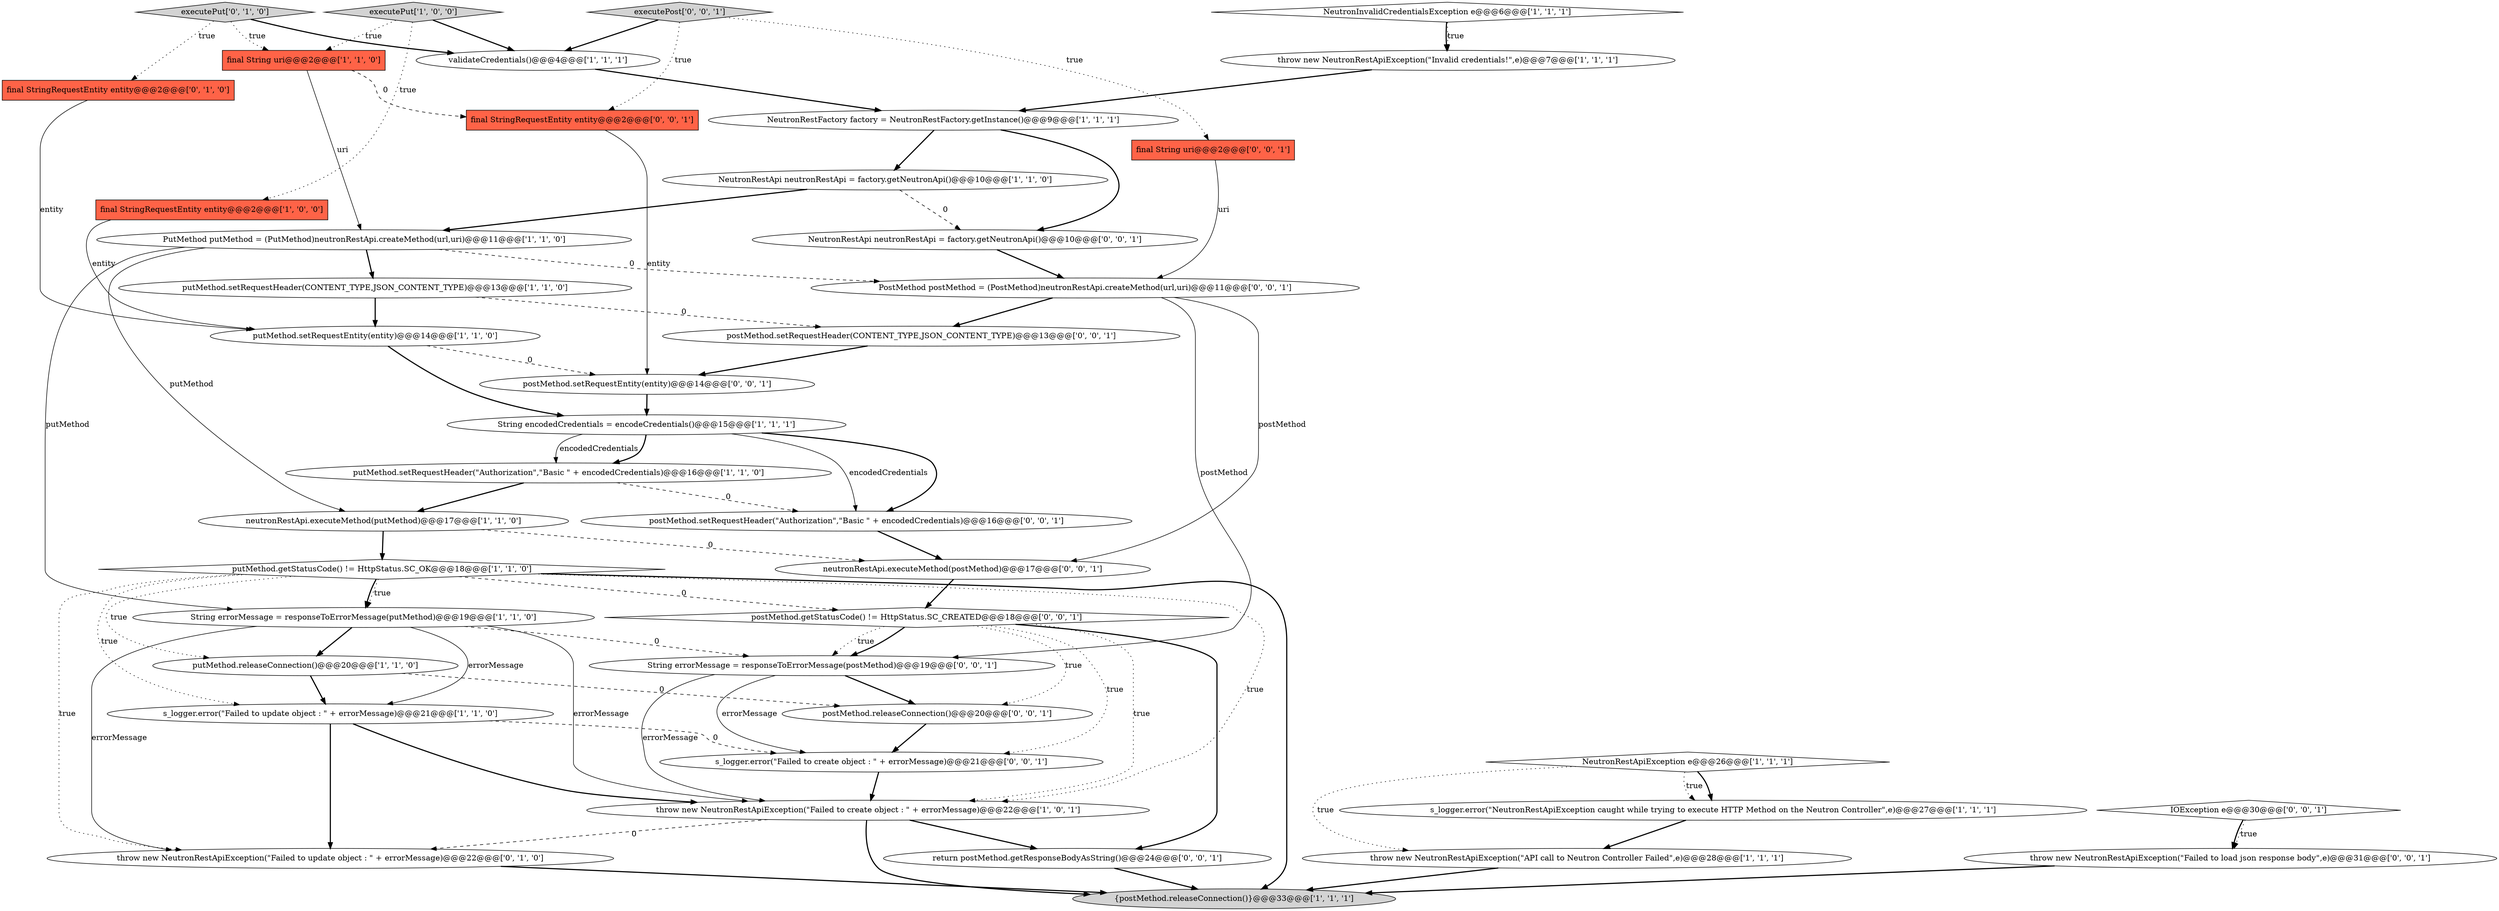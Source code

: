 digraph {
25 [style = filled, label = "final StringRequestEntity entity@@@2@@@['0', '1', '0']", fillcolor = tomato, shape = box image = "AAA0AAABBB2BBB"];
32 [style = filled, label = "final String uri@@@2@@@['0', '0', '1']", fillcolor = tomato, shape = box image = "AAA0AAABBB3BBB"];
6 [style = filled, label = "final StringRequestEntity entity@@@2@@@['1', '0', '0']", fillcolor = tomato, shape = box image = "AAA0AAABBB1BBB"];
24 [style = filled, label = "executePut['0', '1', '0']", fillcolor = lightgray, shape = diamond image = "AAA0AAABBB2BBB"];
26 [style = filled, label = "postMethod.setRequestHeader(\"Authorization\",\"Basic \" + encodedCredentials)@@@16@@@['0', '0', '1']", fillcolor = white, shape = ellipse image = "AAA0AAABBB3BBB"];
23 [style = filled, label = "throw new NeutronRestApiException(\"Failed to update object : \" + errorMessage)@@@22@@@['0', '1', '0']", fillcolor = white, shape = ellipse image = "AAA1AAABBB2BBB"];
1 [style = filled, label = "validateCredentials()@@@4@@@['1', '1', '1']", fillcolor = white, shape = ellipse image = "AAA0AAABBB1BBB"];
36 [style = filled, label = "postMethod.releaseConnection()@@@20@@@['0', '0', '1']", fillcolor = white, shape = ellipse image = "AAA0AAABBB3BBB"];
22 [style = filled, label = "putMethod.setRequestEntity(entity)@@@14@@@['1', '1', '0']", fillcolor = white, shape = ellipse image = "AAA0AAABBB1BBB"];
7 [style = filled, label = "String encodedCredentials = encodeCredentials()@@@15@@@['1', '1', '1']", fillcolor = white, shape = ellipse image = "AAA0AAABBB1BBB"];
15 [style = filled, label = "s_logger.error(\"Failed to update object : \" + errorMessage)@@@21@@@['1', '1', '0']", fillcolor = white, shape = ellipse image = "AAA0AAABBB1BBB"];
8 [style = filled, label = "putMethod.getStatusCode() != HttpStatus.SC_OK@@@18@@@['1', '1', '0']", fillcolor = white, shape = diamond image = "AAA0AAABBB1BBB"];
18 [style = filled, label = "executePut['1', '0', '0']", fillcolor = lightgray, shape = diamond image = "AAA0AAABBB1BBB"];
33 [style = filled, label = "executePost['0', '0', '1']", fillcolor = lightgray, shape = diamond image = "AAA0AAABBB3BBB"];
19 [style = filled, label = "{postMethod.releaseConnection()}@@@33@@@['1', '1', '1']", fillcolor = lightgray, shape = ellipse image = "AAA0AAABBB1BBB"];
0 [style = filled, label = "throw new NeutronRestApiException(\"Failed to create object : \" + errorMessage)@@@22@@@['1', '0', '1']", fillcolor = white, shape = ellipse image = "AAA0AAABBB1BBB"];
29 [style = filled, label = "return postMethod.getResponseBodyAsString()@@@24@@@['0', '0', '1']", fillcolor = white, shape = ellipse image = "AAA0AAABBB3BBB"];
9 [style = filled, label = "putMethod.releaseConnection()@@@20@@@['1', '1', '0']", fillcolor = white, shape = ellipse image = "AAA0AAABBB1BBB"];
10 [style = filled, label = "putMethod.setRequestHeader(\"Authorization\",\"Basic \" + encodedCredentials)@@@16@@@['1', '1', '0']", fillcolor = white, shape = ellipse image = "AAA0AAABBB1BBB"];
30 [style = filled, label = "IOException e@@@30@@@['0', '0', '1']", fillcolor = white, shape = diamond image = "AAA0AAABBB3BBB"];
14 [style = filled, label = "NeutronInvalidCredentialsException e@@@6@@@['1', '1', '1']", fillcolor = white, shape = diamond image = "AAA0AAABBB1BBB"];
34 [style = filled, label = "PostMethod postMethod = (PostMethod)neutronRestApi.createMethod(url,uri)@@@11@@@['0', '0', '1']", fillcolor = white, shape = ellipse image = "AAA0AAABBB3BBB"];
39 [style = filled, label = "final StringRequestEntity entity@@@2@@@['0', '0', '1']", fillcolor = tomato, shape = box image = "AAA0AAABBB3BBB"];
21 [style = filled, label = "throw new NeutronRestApiException(\"API call to Neutron Controller Failed\",e)@@@28@@@['1', '1', '1']", fillcolor = white, shape = ellipse image = "AAA0AAABBB1BBB"];
38 [style = filled, label = "throw new NeutronRestApiException(\"Failed to load json response body\",e)@@@31@@@['0', '0', '1']", fillcolor = white, shape = ellipse image = "AAA0AAABBB3BBB"];
3 [style = filled, label = "putMethod.setRequestHeader(CONTENT_TYPE,JSON_CONTENT_TYPE)@@@13@@@['1', '1', '0']", fillcolor = white, shape = ellipse image = "AAA0AAABBB1BBB"];
13 [style = filled, label = "neutronRestApi.executeMethod(putMethod)@@@17@@@['1', '1', '0']", fillcolor = white, shape = ellipse image = "AAA0AAABBB1BBB"];
20 [style = filled, label = "throw new NeutronRestApiException(\"Invalid credentials!\",e)@@@7@@@['1', '1', '1']", fillcolor = white, shape = ellipse image = "AAA0AAABBB1BBB"];
41 [style = filled, label = "postMethod.setRequestHeader(CONTENT_TYPE,JSON_CONTENT_TYPE)@@@13@@@['0', '0', '1']", fillcolor = white, shape = ellipse image = "AAA0AAABBB3BBB"];
28 [style = filled, label = "postMethod.getStatusCode() != HttpStatus.SC_CREATED@@@18@@@['0', '0', '1']", fillcolor = white, shape = diamond image = "AAA0AAABBB3BBB"];
11 [style = filled, label = "NeutronRestFactory factory = NeutronRestFactory.getInstance()@@@9@@@['1', '1', '1']", fillcolor = white, shape = ellipse image = "AAA0AAABBB1BBB"];
5 [style = filled, label = "String errorMessage = responseToErrorMessage(putMethod)@@@19@@@['1', '1', '0']", fillcolor = white, shape = ellipse image = "AAA0AAABBB1BBB"];
40 [style = filled, label = "String errorMessage = responseToErrorMessage(postMethod)@@@19@@@['0', '0', '1']", fillcolor = white, shape = ellipse image = "AAA0AAABBB3BBB"];
35 [style = filled, label = "s_logger.error(\"Failed to create object : \" + errorMessage)@@@21@@@['0', '0', '1']", fillcolor = white, shape = ellipse image = "AAA0AAABBB3BBB"];
17 [style = filled, label = "final String uri@@@2@@@['1', '1', '0']", fillcolor = tomato, shape = box image = "AAA0AAABBB1BBB"];
37 [style = filled, label = "postMethod.setRequestEntity(entity)@@@14@@@['0', '0', '1']", fillcolor = white, shape = ellipse image = "AAA0AAABBB3BBB"];
2 [style = filled, label = "s_logger.error(\"NeutronRestApiException caught while trying to execute HTTP Method on the Neutron Controller\",e)@@@27@@@['1', '1', '1']", fillcolor = white, shape = ellipse image = "AAA0AAABBB1BBB"];
4 [style = filled, label = "NeutronRestApiException e@@@26@@@['1', '1', '1']", fillcolor = white, shape = diamond image = "AAA0AAABBB1BBB"];
12 [style = filled, label = "PutMethod putMethod = (PutMethod)neutronRestApi.createMethod(url,uri)@@@11@@@['1', '1', '0']", fillcolor = white, shape = ellipse image = "AAA0AAABBB1BBB"];
31 [style = filled, label = "neutronRestApi.executeMethod(postMethod)@@@17@@@['0', '0', '1']", fillcolor = white, shape = ellipse image = "AAA0AAABBB3BBB"];
27 [style = filled, label = "NeutronRestApi neutronRestApi = factory.getNeutronApi()@@@10@@@['0', '0', '1']", fillcolor = white, shape = ellipse image = "AAA0AAABBB3BBB"];
16 [style = filled, label = "NeutronRestApi neutronRestApi = factory.getNeutronApi()@@@10@@@['1', '1', '0']", fillcolor = white, shape = ellipse image = "AAA0AAABBB1BBB"];
37->7 [style = bold, label=""];
29->19 [style = bold, label=""];
4->21 [style = dotted, label="true"];
5->0 [style = solid, label="errorMessage"];
33->32 [style = dotted, label="true"];
30->38 [style = bold, label=""];
11->16 [style = bold, label=""];
4->2 [style = bold, label=""];
1->11 [style = bold, label=""];
11->27 [style = bold, label=""];
16->12 [style = bold, label=""];
35->0 [style = bold, label=""];
3->41 [style = dashed, label="0"];
15->0 [style = bold, label=""];
8->15 [style = dotted, label="true"];
33->1 [style = bold, label=""];
5->23 [style = solid, label="errorMessage"];
17->39 [style = dashed, label="0"];
8->5 [style = dotted, label="true"];
28->36 [style = dotted, label="true"];
27->34 [style = bold, label=""];
36->35 [style = bold, label=""];
28->29 [style = bold, label=""];
12->34 [style = dashed, label="0"];
7->10 [style = solid, label="encodedCredentials"];
39->37 [style = solid, label="entity"];
8->5 [style = bold, label=""];
28->40 [style = dotted, label="true"];
28->0 [style = dotted, label="true"];
0->29 [style = bold, label=""];
15->23 [style = bold, label=""];
28->35 [style = dotted, label="true"];
38->19 [style = bold, label=""];
30->38 [style = dotted, label="true"];
0->19 [style = bold, label=""];
5->40 [style = dashed, label="0"];
22->37 [style = dashed, label="0"];
17->12 [style = solid, label="uri"];
18->17 [style = dotted, label="true"];
0->23 [style = dashed, label="0"];
40->0 [style = solid, label="errorMessage"];
14->20 [style = dotted, label="true"];
3->22 [style = bold, label=""];
24->25 [style = dotted, label="true"];
31->28 [style = bold, label=""];
2->21 [style = bold, label=""];
8->0 [style = dotted, label="true"];
8->19 [style = bold, label=""];
15->35 [style = dashed, label="0"];
20->11 [style = bold, label=""];
32->34 [style = solid, label="uri"];
8->28 [style = dashed, label="0"];
41->37 [style = bold, label=""];
9->15 [style = bold, label=""];
40->35 [style = solid, label="errorMessage"];
24->1 [style = bold, label=""];
18->6 [style = dotted, label="true"];
21->19 [style = bold, label=""];
10->13 [style = bold, label=""];
12->3 [style = bold, label=""];
34->41 [style = bold, label=""];
10->26 [style = dashed, label="0"];
25->22 [style = solid, label="entity"];
18->1 [style = bold, label=""];
13->8 [style = bold, label=""];
4->2 [style = dotted, label="true"];
5->15 [style = solid, label="errorMessage"];
8->23 [style = dotted, label="true"];
23->19 [style = bold, label=""];
33->39 [style = dotted, label="true"];
7->10 [style = bold, label=""];
34->40 [style = solid, label="postMethod"];
40->36 [style = bold, label=""];
12->5 [style = solid, label="putMethod"];
26->31 [style = bold, label=""];
7->26 [style = bold, label=""];
13->31 [style = dashed, label="0"];
5->9 [style = bold, label=""];
16->27 [style = dashed, label="0"];
7->26 [style = solid, label="encodedCredentials"];
9->36 [style = dashed, label="0"];
6->22 [style = solid, label="entity"];
22->7 [style = bold, label=""];
12->13 [style = solid, label="putMethod"];
34->31 [style = solid, label="postMethod"];
28->40 [style = bold, label=""];
24->17 [style = dotted, label="true"];
14->20 [style = bold, label=""];
8->9 [style = dotted, label="true"];
}
